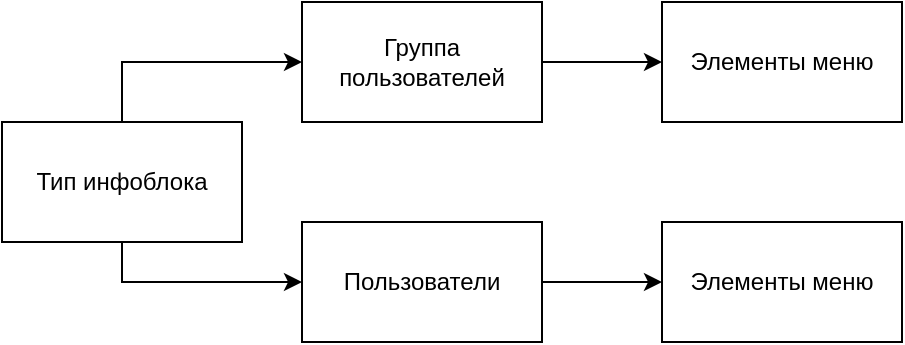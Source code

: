 <mxfile version="23.1.2" type="github">
  <diagram name="Page-1" id="EuUkEypdlGgZr67mnSQm">
    <mxGraphModel dx="646" dy="361" grid="1" gridSize="10" guides="1" tooltips="1" connect="1" arrows="1" fold="1" page="1" pageScale="1" pageWidth="850" pageHeight="1100" math="0" shadow="0">
      <root>
        <mxCell id="0" />
        <mxCell id="1" parent="0" />
        <mxCell id="vFX9jhAZ3rr9ReOf08OR-3" value="" style="edgeStyle=orthogonalEdgeStyle;rounded=0;orthogonalLoop=1;jettySize=auto;html=1;" edge="1" parent="1" source="vFX9jhAZ3rr9ReOf08OR-1" target="vFX9jhAZ3rr9ReOf08OR-2">
          <mxGeometry relative="1" as="geometry">
            <Array as="points">
              <mxPoint x="80" y="310" />
            </Array>
          </mxGeometry>
        </mxCell>
        <mxCell id="vFX9jhAZ3rr9ReOf08OR-7" value="" style="edgeStyle=orthogonalEdgeStyle;rounded=0;orthogonalLoop=1;jettySize=auto;html=1;" edge="1" parent="1" source="vFX9jhAZ3rr9ReOf08OR-1" target="vFX9jhAZ3rr9ReOf08OR-6">
          <mxGeometry relative="1" as="geometry">
            <Array as="points">
              <mxPoint x="80" y="420" />
            </Array>
          </mxGeometry>
        </mxCell>
        <mxCell id="vFX9jhAZ3rr9ReOf08OR-1" value="Тип инфоблока" style="rounded=0;whiteSpace=wrap;html=1;" vertex="1" parent="1">
          <mxGeometry x="20" y="340" width="120" height="60" as="geometry" />
        </mxCell>
        <mxCell id="vFX9jhAZ3rr9ReOf08OR-5" value="" style="edgeStyle=orthogonalEdgeStyle;rounded=0;orthogonalLoop=1;jettySize=auto;html=1;" edge="1" parent="1" source="vFX9jhAZ3rr9ReOf08OR-2" target="vFX9jhAZ3rr9ReOf08OR-4">
          <mxGeometry relative="1" as="geometry" />
        </mxCell>
        <mxCell id="vFX9jhAZ3rr9ReOf08OR-2" value="Группа пользователей" style="rounded=0;whiteSpace=wrap;html=1;" vertex="1" parent="1">
          <mxGeometry x="170" y="280" width="120" height="60" as="geometry" />
        </mxCell>
        <mxCell id="vFX9jhAZ3rr9ReOf08OR-4" value="Элементы меню" style="rounded=0;whiteSpace=wrap;html=1;" vertex="1" parent="1">
          <mxGeometry x="350" y="280" width="120" height="60" as="geometry" />
        </mxCell>
        <mxCell id="vFX9jhAZ3rr9ReOf08OR-9" value="" style="edgeStyle=orthogonalEdgeStyle;rounded=0;orthogonalLoop=1;jettySize=auto;html=1;" edge="1" parent="1" source="vFX9jhAZ3rr9ReOf08OR-6" target="vFX9jhAZ3rr9ReOf08OR-8">
          <mxGeometry relative="1" as="geometry" />
        </mxCell>
        <mxCell id="vFX9jhAZ3rr9ReOf08OR-6" value="Пользователи" style="rounded=0;whiteSpace=wrap;html=1;" vertex="1" parent="1">
          <mxGeometry x="170" y="390" width="120" height="60" as="geometry" />
        </mxCell>
        <mxCell id="vFX9jhAZ3rr9ReOf08OR-8" value="Элементы меню" style="rounded=0;whiteSpace=wrap;html=1;" vertex="1" parent="1">
          <mxGeometry x="350" y="390" width="120" height="60" as="geometry" />
        </mxCell>
      </root>
    </mxGraphModel>
  </diagram>
</mxfile>
